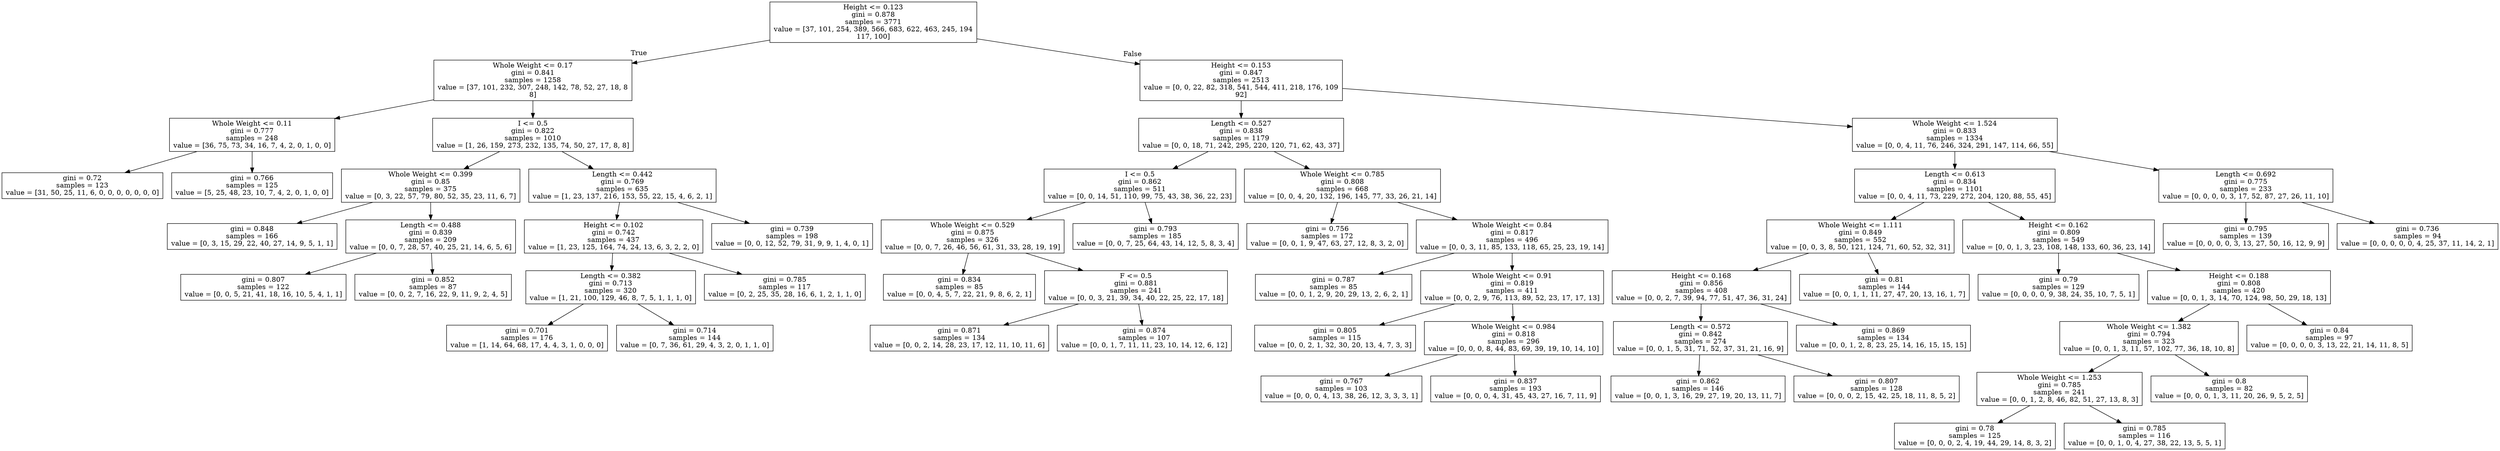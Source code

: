digraph Tree {
node [shape=box] ;
0 [label="Height <= 0.123\ngini = 0.878\nsamples = 3771\nvalue = [37, 101, 254, 389, 566, 683, 622, 463, 245, 194\n117, 100]"] ;
1 [label="Whole Weight <= 0.17\ngini = 0.841\nsamples = 1258\nvalue = [37, 101, 232, 307, 248, 142, 78, 52, 27, 18, 8\n8]"] ;
0 -> 1 [labeldistance=2.5, labelangle=45, headlabel="True"] ;
2 [label="Whole Weight <= 0.11\ngini = 0.777\nsamples = 248\nvalue = [36, 75, 73, 34, 16, 7, 4, 2, 0, 1, 0, 0]"] ;
1 -> 2 ;
3 [label="gini = 0.72\nsamples = 123\nvalue = [31, 50, 25, 11, 6, 0, 0, 0, 0, 0, 0, 0]"] ;
2 -> 3 ;
4 [label="gini = 0.766\nsamples = 125\nvalue = [5, 25, 48, 23, 10, 7, 4, 2, 0, 1, 0, 0]"] ;
2 -> 4 ;
5 [label="I <= 0.5\ngini = 0.822\nsamples = 1010\nvalue = [1, 26, 159, 273, 232, 135, 74, 50, 27, 17, 8, 8]"] ;
1 -> 5 ;
6 [label="Whole Weight <= 0.399\ngini = 0.85\nsamples = 375\nvalue = [0, 3, 22, 57, 79, 80, 52, 35, 23, 11, 6, 7]"] ;
5 -> 6 ;
7 [label="gini = 0.848\nsamples = 166\nvalue = [0, 3, 15, 29, 22, 40, 27, 14, 9, 5, 1, 1]"] ;
6 -> 7 ;
8 [label="Length <= 0.488\ngini = 0.839\nsamples = 209\nvalue = [0, 0, 7, 28, 57, 40, 25, 21, 14, 6, 5, 6]"] ;
6 -> 8 ;
9 [label="gini = 0.807\nsamples = 122\nvalue = [0, 0, 5, 21, 41, 18, 16, 10, 5, 4, 1, 1]"] ;
8 -> 9 ;
10 [label="gini = 0.852\nsamples = 87\nvalue = [0, 0, 2, 7, 16, 22, 9, 11, 9, 2, 4, 5]"] ;
8 -> 10 ;
11 [label="Length <= 0.442\ngini = 0.769\nsamples = 635\nvalue = [1, 23, 137, 216, 153, 55, 22, 15, 4, 6, 2, 1]"] ;
5 -> 11 ;
12 [label="Height <= 0.102\ngini = 0.742\nsamples = 437\nvalue = [1, 23, 125, 164, 74, 24, 13, 6, 3, 2, 2, 0]"] ;
11 -> 12 ;
13 [label="Length <= 0.382\ngini = 0.713\nsamples = 320\nvalue = [1, 21, 100, 129, 46, 8, 7, 5, 1, 1, 1, 0]"] ;
12 -> 13 ;
14 [label="gini = 0.701\nsamples = 176\nvalue = [1, 14, 64, 68, 17, 4, 4, 3, 1, 0, 0, 0]"] ;
13 -> 14 ;
15 [label="gini = 0.714\nsamples = 144\nvalue = [0, 7, 36, 61, 29, 4, 3, 2, 0, 1, 1, 0]"] ;
13 -> 15 ;
16 [label="gini = 0.785\nsamples = 117\nvalue = [0, 2, 25, 35, 28, 16, 6, 1, 2, 1, 1, 0]"] ;
12 -> 16 ;
17 [label="gini = 0.739\nsamples = 198\nvalue = [0, 0, 12, 52, 79, 31, 9, 9, 1, 4, 0, 1]"] ;
11 -> 17 ;
18 [label="Height <= 0.153\ngini = 0.847\nsamples = 2513\nvalue = [0, 0, 22, 82, 318, 541, 544, 411, 218, 176, 109\n92]"] ;
0 -> 18 [labeldistance=2.5, labelangle=-45, headlabel="False"] ;
19 [label="Length <= 0.527\ngini = 0.838\nsamples = 1179\nvalue = [0, 0, 18, 71, 242, 295, 220, 120, 71, 62, 43, 37]"] ;
18 -> 19 ;
20 [label="I <= 0.5\ngini = 0.862\nsamples = 511\nvalue = [0, 0, 14, 51, 110, 99, 75, 43, 38, 36, 22, 23]"] ;
19 -> 20 ;
21 [label="Whole Weight <= 0.529\ngini = 0.875\nsamples = 326\nvalue = [0, 0, 7, 26, 46, 56, 61, 31, 33, 28, 19, 19]"] ;
20 -> 21 ;
22 [label="gini = 0.834\nsamples = 85\nvalue = [0, 0, 4, 5, 7, 22, 21, 9, 8, 6, 2, 1]"] ;
21 -> 22 ;
23 [label="F <= 0.5\ngini = 0.881\nsamples = 241\nvalue = [0, 0, 3, 21, 39, 34, 40, 22, 25, 22, 17, 18]"] ;
21 -> 23 ;
24 [label="gini = 0.871\nsamples = 134\nvalue = [0, 0, 2, 14, 28, 23, 17, 12, 11, 10, 11, 6]"] ;
23 -> 24 ;
25 [label="gini = 0.874\nsamples = 107\nvalue = [0, 0, 1, 7, 11, 11, 23, 10, 14, 12, 6, 12]"] ;
23 -> 25 ;
26 [label="gini = 0.793\nsamples = 185\nvalue = [0, 0, 7, 25, 64, 43, 14, 12, 5, 8, 3, 4]"] ;
20 -> 26 ;
27 [label="Whole Weight <= 0.785\ngini = 0.808\nsamples = 668\nvalue = [0, 0, 4, 20, 132, 196, 145, 77, 33, 26, 21, 14]"] ;
19 -> 27 ;
28 [label="gini = 0.756\nsamples = 172\nvalue = [0, 0, 1, 9, 47, 63, 27, 12, 8, 3, 2, 0]"] ;
27 -> 28 ;
29 [label="Whole Weight <= 0.84\ngini = 0.817\nsamples = 496\nvalue = [0, 0, 3, 11, 85, 133, 118, 65, 25, 23, 19, 14]"] ;
27 -> 29 ;
30 [label="gini = 0.787\nsamples = 85\nvalue = [0, 0, 1, 2, 9, 20, 29, 13, 2, 6, 2, 1]"] ;
29 -> 30 ;
31 [label="Whole Weight <= 0.91\ngini = 0.819\nsamples = 411\nvalue = [0, 0, 2, 9, 76, 113, 89, 52, 23, 17, 17, 13]"] ;
29 -> 31 ;
32 [label="gini = 0.805\nsamples = 115\nvalue = [0, 0, 2, 1, 32, 30, 20, 13, 4, 7, 3, 3]"] ;
31 -> 32 ;
33 [label="Whole Weight <= 0.984\ngini = 0.818\nsamples = 296\nvalue = [0, 0, 0, 8, 44, 83, 69, 39, 19, 10, 14, 10]"] ;
31 -> 33 ;
34 [label="gini = 0.767\nsamples = 103\nvalue = [0, 0, 0, 4, 13, 38, 26, 12, 3, 3, 3, 1]"] ;
33 -> 34 ;
35 [label="gini = 0.837\nsamples = 193\nvalue = [0, 0, 0, 4, 31, 45, 43, 27, 16, 7, 11, 9]"] ;
33 -> 35 ;
36 [label="Whole Weight <= 1.524\ngini = 0.833\nsamples = 1334\nvalue = [0, 0, 4, 11, 76, 246, 324, 291, 147, 114, 66, 55]"] ;
18 -> 36 ;
37 [label="Length <= 0.613\ngini = 0.834\nsamples = 1101\nvalue = [0, 0, 4, 11, 73, 229, 272, 204, 120, 88, 55, 45]"] ;
36 -> 37 ;
38 [label="Whole Weight <= 1.111\ngini = 0.849\nsamples = 552\nvalue = [0, 0, 3, 8, 50, 121, 124, 71, 60, 52, 32, 31]"] ;
37 -> 38 ;
39 [label="Height <= 0.168\ngini = 0.856\nsamples = 408\nvalue = [0, 0, 2, 7, 39, 94, 77, 51, 47, 36, 31, 24]"] ;
38 -> 39 ;
40 [label="Length <= 0.572\ngini = 0.842\nsamples = 274\nvalue = [0, 0, 1, 5, 31, 71, 52, 37, 31, 21, 16, 9]"] ;
39 -> 40 ;
41 [label="gini = 0.862\nsamples = 146\nvalue = [0, 0, 1, 3, 16, 29, 27, 19, 20, 13, 11, 7]"] ;
40 -> 41 ;
42 [label="gini = 0.807\nsamples = 128\nvalue = [0, 0, 0, 2, 15, 42, 25, 18, 11, 8, 5, 2]"] ;
40 -> 42 ;
43 [label="gini = 0.869\nsamples = 134\nvalue = [0, 0, 1, 2, 8, 23, 25, 14, 16, 15, 15, 15]"] ;
39 -> 43 ;
44 [label="gini = 0.81\nsamples = 144\nvalue = [0, 0, 1, 1, 11, 27, 47, 20, 13, 16, 1, 7]"] ;
38 -> 44 ;
45 [label="Height <= 0.162\ngini = 0.809\nsamples = 549\nvalue = [0, 0, 1, 3, 23, 108, 148, 133, 60, 36, 23, 14]"] ;
37 -> 45 ;
46 [label="gini = 0.79\nsamples = 129\nvalue = [0, 0, 0, 0, 9, 38, 24, 35, 10, 7, 5, 1]"] ;
45 -> 46 ;
47 [label="Height <= 0.188\ngini = 0.808\nsamples = 420\nvalue = [0, 0, 1, 3, 14, 70, 124, 98, 50, 29, 18, 13]"] ;
45 -> 47 ;
48 [label="Whole Weight <= 1.382\ngini = 0.794\nsamples = 323\nvalue = [0, 0, 1, 3, 11, 57, 102, 77, 36, 18, 10, 8]"] ;
47 -> 48 ;
49 [label="Whole Weight <= 1.253\ngini = 0.785\nsamples = 241\nvalue = [0, 0, 1, 2, 8, 46, 82, 51, 27, 13, 8, 3]"] ;
48 -> 49 ;
50 [label="gini = 0.78\nsamples = 125\nvalue = [0, 0, 0, 2, 4, 19, 44, 29, 14, 8, 3, 2]"] ;
49 -> 50 ;
51 [label="gini = 0.785\nsamples = 116\nvalue = [0, 0, 1, 0, 4, 27, 38, 22, 13, 5, 5, 1]"] ;
49 -> 51 ;
52 [label="gini = 0.8\nsamples = 82\nvalue = [0, 0, 0, 1, 3, 11, 20, 26, 9, 5, 2, 5]"] ;
48 -> 52 ;
53 [label="gini = 0.84\nsamples = 97\nvalue = [0, 0, 0, 0, 3, 13, 22, 21, 14, 11, 8, 5]"] ;
47 -> 53 ;
54 [label="Length <= 0.692\ngini = 0.775\nsamples = 233\nvalue = [0, 0, 0, 0, 3, 17, 52, 87, 27, 26, 11, 10]"] ;
36 -> 54 ;
55 [label="gini = 0.795\nsamples = 139\nvalue = [0, 0, 0, 0, 3, 13, 27, 50, 16, 12, 9, 9]"] ;
54 -> 55 ;
56 [label="gini = 0.736\nsamples = 94\nvalue = [0, 0, 0, 0, 0, 4, 25, 37, 11, 14, 2, 1]"] ;
54 -> 56 ;
}